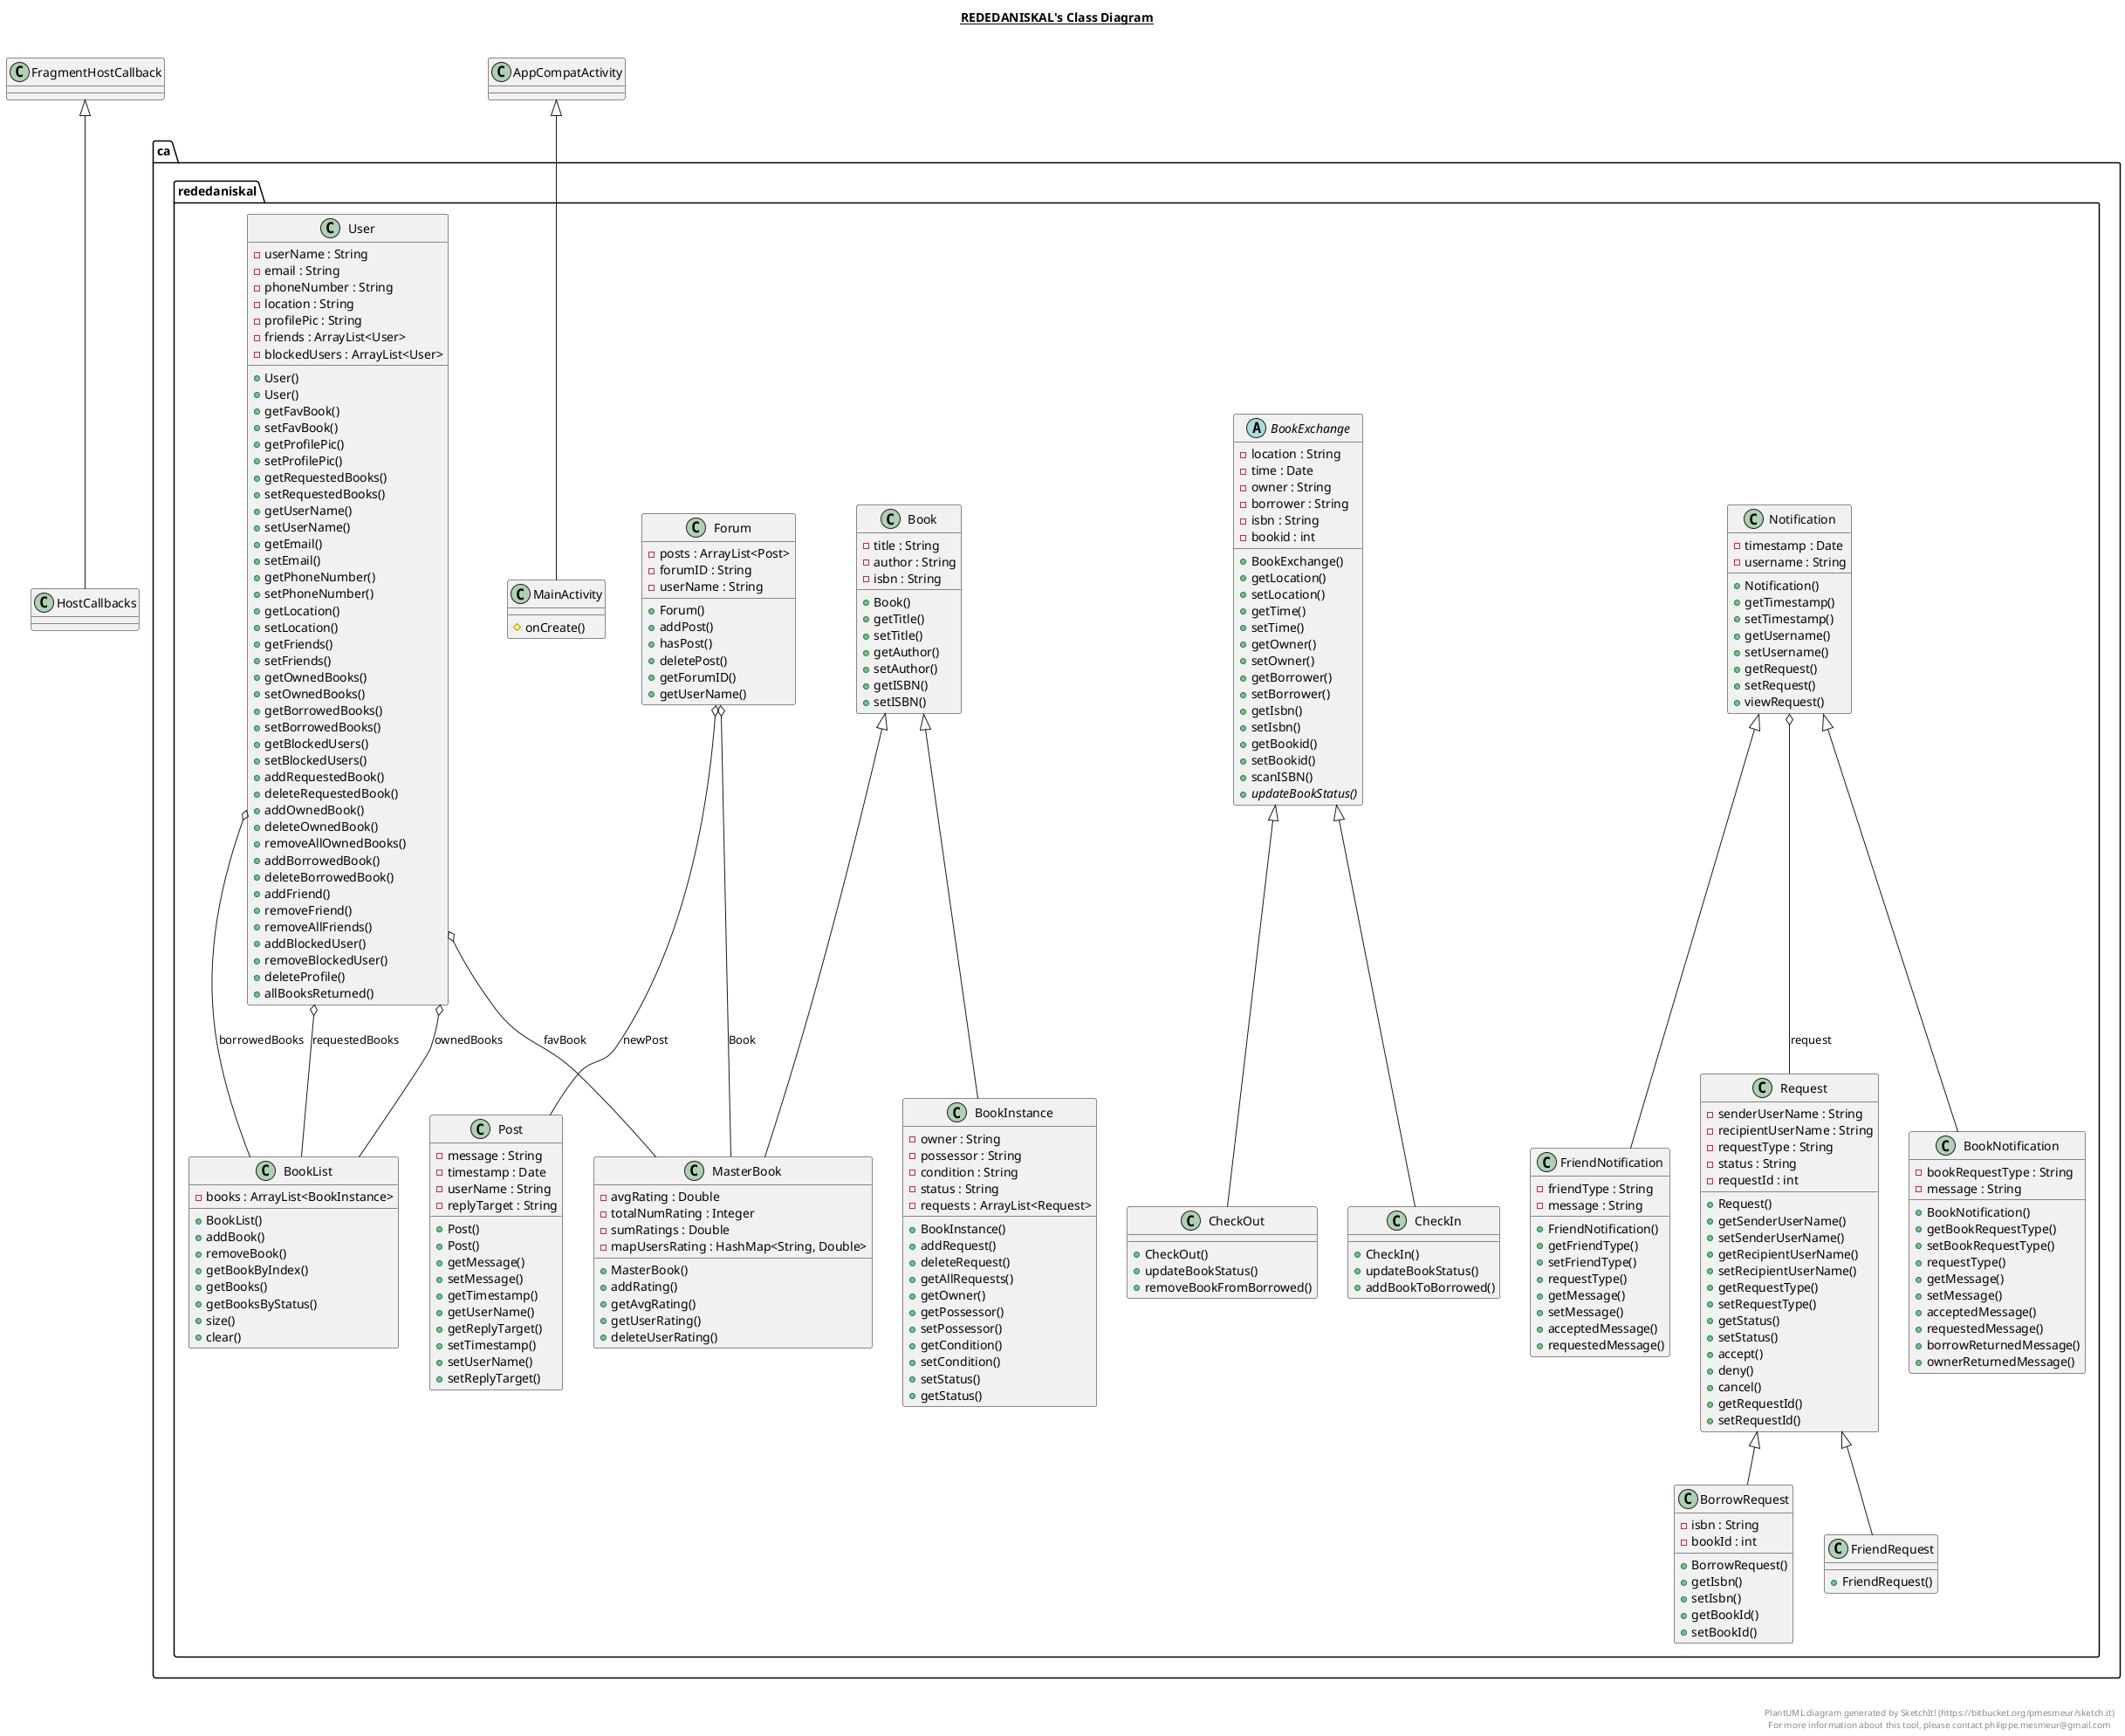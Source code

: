 @startuml

title __REDEDANISKAL's Class Diagram__\n

  package ca.rededaniskal {
    class Book {
        - title : String
        - author : String
        - isbn : String
        + Book()
        + getTitle()
        + setTitle()
        + getAuthor()
        + setAuthor()
        + getISBN()
        + setISBN()
    }
  }
  

  package ca.rededaniskal {
    abstract class BookExchange {
        - location : String
        - time : Date
        - owner : String
        - borrower : String
        - isbn : String
        - bookid : int
        + BookExchange()
        + getLocation()
        + setLocation()
        + getTime()
        + setTime()
        + getOwner()
        + setOwner()
        + getBorrower()
        + setBorrower()
        + getIsbn()
        + setIsbn()
        + getBookid()
        + setBookid()
        + scanISBN()
        {abstract} + updateBookStatus()
    }
  }
  

  package ca.rededaniskal {
    class BookInstance {
        - owner : String
        - possessor : String
        - condition : String
        - status : String
        - requests : ArrayList<Request>
        + BookInstance()
        + addRequest()
        + deleteRequest()
        + getAllRequests()
        + getOwner()
        + getPossessor()
        + setPossessor()
        + getCondition()
        + setCondition()
        + setStatus()
        + getStatus()
    }
  }
  

  package ca.rededaniskal {
    class BookList {
        - books : ArrayList<BookInstance>
        + BookList()
        + addBook()
        + removeBook()
        + getBookByIndex()
        + getBooks()
        + getBooksByStatus()
        + size()
        + clear()
    }
  }
  

  package ca.rededaniskal {
    class BookNotification {
        - bookRequestType : String
        - message : String
        + BookNotification()
        + getBookRequestType()
        + setBookRequestType()
        + requestType()
        + getMessage()
        + setMessage()
        + acceptedMessage()
        + requestedMessage()
        + borrowReturnedMessage()
        + ownerReturnedMessage()
    }
  }
  

  package ca.rededaniskal {
    class BorrowRequest {
        - isbn : String
        - bookId : int
        + BorrowRequest()
        + getIsbn()
        + setIsbn()
        + getBookId()
        + setBookId()
    }
  }
  

  package ca.rededaniskal {
    class CheckIn {
        + CheckIn()
        + updateBookStatus()
        + addBookToBorrowed()
    }
  }
  

  package ca.rededaniskal {
    class CheckOut {
        + CheckOut()
        + updateBookStatus()
        + removeBookFromBorrowed()
    }
  }
  

  package ca.rededaniskal {
    class Forum {
        - posts : ArrayList<Post>
        - forumID : String
        - userName : String
        + Forum()
        + addPost()
        + hasPost()
        + deletePost()
        + getForumID()
        + getUserName()
    }
  }
  

  package ca.rededaniskal {
    class FriendNotification {
        - friendType : String
        - message : String
        + FriendNotification()
        + getFriendType()
        + setFriendType()
        + requestType()
        + getMessage()
        + setMessage()
        + acceptedMessage()
        + requestedMessage()
    }
  }
  

  package ca.rededaniskal {
    class FriendRequest {
        + FriendRequest()
    }
  }
  

  package ca.rededaniskal {
    class MainActivity {
        # onCreate()
    }
  }
  

  package ca.rededaniskal {
    class MasterBook {
        - avgRating : Double
        - totalNumRating : Integer
        - sumRatings : Double
        - mapUsersRating : HashMap<String, Double>
        + MasterBook()
        + addRating()
        + getAvgRating()
        + getUserRating()
        + deleteUserRating()
    }
  }
  

  package ca.rededaniskal {
    class Notification {
        - timestamp : Date
        - username : String
        + Notification()
        + getTimestamp()
        + setTimestamp()
        + getUsername()
        + setUsername()
        + getRequest()
        + setRequest()
        + viewRequest()
    }
  }
  

  package ca.rededaniskal {
    class Post {
        - message : String
        - timestamp : Date
        - userName : String
        - replyTarget : String
        + Post()
        + Post()
        + getMessage()
        + setMessage()
        + getTimestamp()
        + getUserName()
        + getReplyTarget()
        + setTimestamp()
        + setUserName()
        + setReplyTarget()
    }
  }
  

  package ca.rededaniskal {
    class Request {
        - senderUserName : String
        - recipientUserName : String
        - requestType : String
        - status : String
        - requestId : int
        + Request()
        + getSenderUserName()
        + setSenderUserName()
        + getRecipientUserName()
        + setRecipientUserName()
        + getRequestType()
        + setRequestType()
        + getStatus()
        + setStatus()
        + accept()
        + deny()
        + cancel()
        + getRequestId()
        + setRequestId()
    }
  }
  

  package ca.rededaniskal {
    class User {
        - userName : String
        - email : String
        - phoneNumber : String
        - location : String
        - profilePic : String
        - friends : ArrayList<User>
        - blockedUsers : ArrayList<User>
        + User()
        + User()
        + getFavBook()
        + setFavBook()
        + getProfilePic()
        + setProfilePic()
        + getRequestedBooks()
        + setRequestedBooks()
        + getUserName()
        + setUserName()
        + getEmail()
        + setEmail()
        + getPhoneNumber()
        + setPhoneNumber()
        + getLocation()
        + setLocation()
        + getFriends()
        + setFriends()
        + getOwnedBooks()
        + setOwnedBooks()
        + getBorrowedBooks()
        + setBorrowedBooks()
        + getBlockedUsers()
        + setBlockedUsers()
        + addRequestedBook()
        + deleteRequestedBook()
        + addOwnedBook()
        + deleteOwnedBook()
        + removeAllOwnedBooks()
        + addBorrowedBook()
        + deleteBorrowedBook()
        + addFriend()
        + removeFriend()
        + removeAllFriends()
        + addBlockedUser()
        + removeBlockedUser()
        + deleteProfile()
        + allBooksReturned()
    }
  }
  

  BookInstance -up-|> Book
  BookNotification -up-|> Notification
  BorrowRequest -up-|> Request
  CheckIn -up-|> BookExchange
  CheckOut -up-|> BookExchange
  Forum o-- Post : newPost
  Forum o-- MasterBook : Book
  FriendNotification -up-|> Notification
  FriendRequest -up-|> Request
  MainActivity -up-|> AppCompatActivity
  HostCallbacks -up-|> FragmentHostCallback
  MasterBook -up-|> Book
  Notification o-- Request : request
  User o-- BookList : ownedBooks
  User o-- BookList : borrowedBooks
  User o-- BookList : requestedBooks
  User o-- MasterBook : favBook


right footer


PlantUML diagram generated by SketchIt! (https://bitbucket.org/pmesmeur/sketch.it)
For more information about this tool, please contact philippe.mesmeur@gmail.com
endfooter

@enduml
